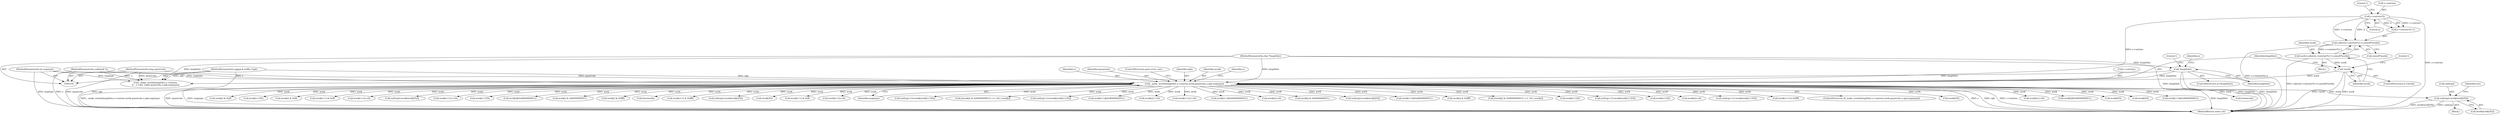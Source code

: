 digraph "1_Android_eeb4e45d5683f88488c083ecf142dc89bc3f0b47@array" {
"1000779" [label="(Call,out[top]=work[work[i]*2])"];
"1000210" [label="(Call,_make_words(lengthlist,s->entries,work,quantvals,s,opb,maptype))"];
"1000114" [label="(Call,!lengthlist)"];
"1000106" [label="(MethodParameterIn,char *lengthlist)"];
"1000195" [label="(Call,s->entries*2)"];
"1000205" [label="(Call,!work)"];
"1000191" [label="(Call,work=calloc((s->entries*2+1),sizeof(*work)))"];
"1000193" [label="(Call,calloc((s->entries*2+1),sizeof(*work)))"];
"1000107" [label="(MethodParameterIn,long quantvals)"];
"1000105" [label="(MethodParameterIn,codebook *s)"];
"1000108" [label="(MethodParameterIn,oggpack_buffer *opb)"];
"1000109" [label="(MethodParameterIn,int maptype)"];
"1000224" [label="(Identifier,s)"];
"1000204" [label="(ControlStructure,if (!work))"];
"1000438" [label="(Call,work[i]>>8)"];
"1000359" [label="(Call,work[i] & 0x80000000UL)"];
"1000544" [label="(Call,out[top]=work[work[i]*2])"];
"1000768" [label="(Call,work[i+1]&0x80000000UL)"];
"1000780" [label="(Call,out[top])"];
"1000760" [label="(Call,work[i] & 0xffff)"];
"1000357" [label="(Call,((work[i] & 0x80000000UL) >> 16) | work[i])"];
"1000609" [label="(Call,work[i+1]*2)"];
"1000739" [label="(Call,out[top+1]=work[work[i+1]*2])"];
"1000201" [label="(Call,sizeof(*work))"];
"1000747" [label="(Call,work[i+1]*2)"];
"1000497" [label="(Call,work[i]>>8)"];
"1000109" [label="(MethodParameterIn,int maptype)"];
"1000836" [label="(Call,out[top+1]=work[work[i+1]*2])"];
"1000199" [label="(Literal,2)"];
"1000813" [label="(Call,work[i+1] & 0xffff)"];
"1000209" [label="(ControlStructure,if(_make_words(lengthlist,s->entries,work,quantvals,s,opb,maptype)))"];
"1000596" [label="(Call,work[i]*2)"];
"1000732" [label="(Call,work[i]>>16)"];
"1000194" [label="(Call,s->entries*2+1)"];
"1000649" [label="(Call,work[i]&0x80000000UL)"];
"1000115" [label="(Identifier,lengthlist)"];
"1000212" [label="(Call,s->entries)"];
"1000191" [label="(Call,work=calloc((s->entries*2+1),sizeof(*work)))"];
"1000105" [label="(MethodParameterIn,codebook *s)"];
"1000217" [label="(Identifier,s)"];
"1000550" [label="(Call,work[i]*2)"];
"1000792" [label="(Identifier,out)"];
"1000117" [label="(Literal,1)"];
"1000107" [label="(MethodParameterIn,long quantvals)"];
"1000831" [label="(Call,work[i]*2)"];
"1000656" [label="(Call,work[i+1]&0x80000000UL)"];
"1000779" [label="(Call,out[top]=work[work[i]*2])"];
"1000216" [label="(Identifier,quantvals)"];
"1000865" [label="(MethodReturn,static int)"];
"1000114" [label="(Call,!lengthlist)"];
"1000856" [label="(Call,free(work))"];
"1000200" [label="(Literal,1)"];
"1000525" [label="(Call,work[i] & 0xff)"];
"1000195" [label="(Call,s->entries*2)"];
"1000110" [label="(Block,)"];
"1000211" [label="(Identifier,lengthlist)"];
"1000844" [label="(Call,work[i+1]*2)"];
"1000108" [label="(MethodParameterIn,oggpack_buffer *opb)"];
"1000468" [label="(Call,work[i] & 0xff)"];
"1000783" [label="(Call,work[work[i]*2])"];
"1000121" [label="(Identifier,s)"];
"1000196" [label="(Call,s->entries)"];
"1000479" [label="(Call,work[i+1] & 0xff)"];
"1000149" [label="(Call,_make_words(lengthlist,s->entries,\n\t\t   s->dec_table,quantvals,s,opb,maptype))"];
"1000563" [label="(Call,work[i+1]>>8)"];
"1000193" [label="(Call,calloc((s->entries*2+1),sizeof(*work)))"];
"1000590" [label="(Call,out[top]=work[work[i]*2])"];
"1000798" [label="(Call,work[i+1]>>16)"];
"1000512" [label="(Call,work[i+1]*2)"];
"1000414" [label="(Call,work[i]&0x80000000UL)"];
"1000192" [label="(Identifier,work)"];
"1000321" [label="(Call,work[i] & 0x80000000UL)"];
"1000703" [label="(Call,work[i] & 0xffff)"];
"1000220" [label="(ControlStructure,goto error_out;)"];
"1000218" [label="(Identifier,opb)"];
"1000210" [label="(Call,_make_words(lengthlist,s->entries,work,quantvals,s,opb,maptype))"];
"1000861" [label="(Call,free(work))"];
"1000714" [label="(Call,work[i+1] & 0xffff)"];
"1000825" [label="(Call,out[top]=work[work[i]*2])"];
"1000785" [label="(Call,work[i]*2)"];
"1000578" [label="(Call,work[i+1] & 0xff)"];
"1000453" [label="(Call,work[i+1]>>8)"];
"1000219" [label="(Identifier,maptype)"];
"1000205" [label="(Call,!work)"];
"1000601" [label="(Call,out[top+1]=work[work[i+1]*2])"];
"1000775" [label="(Block,)"];
"1000106" [label="(MethodParameterIn,char *lengthlist)"];
"1000215" [label="(Identifier,work)"];
"1000206" [label="(Identifier,work)"];
"1000319" [label="(Call,((work[i] & 0x80000000UL) >> 24) | work[i])"];
"1000113" [label="(ControlStructure,if (!lengthlist))"];
"1000504" [label="(Call,out[top+1]=work[work[i+1]*2])"];
"1000421" [label="(Call,work[i+1]&0x80000000UL)"];
"1000673" [label="(Call,work[i]>>16)"];
"1000208" [label="(Literal,1)"];
"1000688" [label="(Call,work[i+1]>>16)"];
"1000533" [label="(Call,work[i+1]&0x80000000UL)"];
"1000779" -> "1000775"  [label="AST: "];
"1000779" -> "1000783"  [label="CFG: "];
"1000780" -> "1000779"  [label="AST: "];
"1000783" -> "1000779"  [label="AST: "];
"1000792" -> "1000779"  [label="CFG: "];
"1000779" -> "1000865"  [label="DDG: out[top]"];
"1000779" -> "1000865"  [label="DDG: work[work[i]*2]"];
"1000210" -> "1000779"  [label="DDG: work"];
"1000210" -> "1000209"  [label="AST: "];
"1000210" -> "1000219"  [label="CFG: "];
"1000211" -> "1000210"  [label="AST: "];
"1000212" -> "1000210"  [label="AST: "];
"1000215" -> "1000210"  [label="AST: "];
"1000216" -> "1000210"  [label="AST: "];
"1000217" -> "1000210"  [label="AST: "];
"1000218" -> "1000210"  [label="AST: "];
"1000219" -> "1000210"  [label="AST: "];
"1000220" -> "1000210"  [label="CFG: "];
"1000224" -> "1000210"  [label="CFG: "];
"1000210" -> "1000865"  [label="DDG: _make_words(lengthlist,s->entries,work,quantvals,s,opb,maptype)"];
"1000210" -> "1000865"  [label="DDG: quantvals"];
"1000210" -> "1000865"  [label="DDG: maptype"];
"1000210" -> "1000865"  [label="DDG: s"];
"1000210" -> "1000865"  [label="DDG: opb"];
"1000210" -> "1000865"  [label="DDG: s->entries"];
"1000210" -> "1000865"  [label="DDG: lengthlist"];
"1000114" -> "1000210"  [label="DDG: lengthlist"];
"1000106" -> "1000210"  [label="DDG: lengthlist"];
"1000195" -> "1000210"  [label="DDG: s->entries"];
"1000205" -> "1000210"  [label="DDG: work"];
"1000107" -> "1000210"  [label="DDG: quantvals"];
"1000105" -> "1000210"  [label="DDG: s"];
"1000108" -> "1000210"  [label="DDG: opb"];
"1000109" -> "1000210"  [label="DDG: maptype"];
"1000210" -> "1000321"  [label="DDG: work"];
"1000210" -> "1000319"  [label="DDG: work"];
"1000210" -> "1000359"  [label="DDG: work"];
"1000210" -> "1000357"  [label="DDG: work"];
"1000210" -> "1000414"  [label="DDG: work"];
"1000210" -> "1000421"  [label="DDG: work"];
"1000210" -> "1000438"  [label="DDG: work"];
"1000210" -> "1000453"  [label="DDG: work"];
"1000210" -> "1000468"  [label="DDG: work"];
"1000210" -> "1000479"  [label="DDG: work"];
"1000210" -> "1000497"  [label="DDG: work"];
"1000210" -> "1000504"  [label="DDG: work"];
"1000210" -> "1000512"  [label="DDG: work"];
"1000210" -> "1000525"  [label="DDG: work"];
"1000210" -> "1000533"  [label="DDG: work"];
"1000210" -> "1000544"  [label="DDG: work"];
"1000210" -> "1000550"  [label="DDG: work"];
"1000210" -> "1000563"  [label="DDG: work"];
"1000210" -> "1000578"  [label="DDG: work"];
"1000210" -> "1000590"  [label="DDG: work"];
"1000210" -> "1000596"  [label="DDG: work"];
"1000210" -> "1000601"  [label="DDG: work"];
"1000210" -> "1000609"  [label="DDG: work"];
"1000210" -> "1000649"  [label="DDG: work"];
"1000210" -> "1000656"  [label="DDG: work"];
"1000210" -> "1000673"  [label="DDG: work"];
"1000210" -> "1000688"  [label="DDG: work"];
"1000210" -> "1000703"  [label="DDG: work"];
"1000210" -> "1000714"  [label="DDG: work"];
"1000210" -> "1000732"  [label="DDG: work"];
"1000210" -> "1000739"  [label="DDG: work"];
"1000210" -> "1000747"  [label="DDG: work"];
"1000210" -> "1000760"  [label="DDG: work"];
"1000210" -> "1000768"  [label="DDG: work"];
"1000210" -> "1000785"  [label="DDG: work"];
"1000210" -> "1000798"  [label="DDG: work"];
"1000210" -> "1000813"  [label="DDG: work"];
"1000210" -> "1000825"  [label="DDG: work"];
"1000210" -> "1000831"  [label="DDG: work"];
"1000210" -> "1000836"  [label="DDG: work"];
"1000210" -> "1000844"  [label="DDG: work"];
"1000210" -> "1000856"  [label="DDG: work"];
"1000210" -> "1000861"  [label="DDG: work"];
"1000114" -> "1000113"  [label="AST: "];
"1000114" -> "1000115"  [label="CFG: "];
"1000115" -> "1000114"  [label="AST: "];
"1000117" -> "1000114"  [label="CFG: "];
"1000121" -> "1000114"  [label="CFG: "];
"1000114" -> "1000865"  [label="DDG: !lengthlist"];
"1000114" -> "1000865"  [label="DDG: lengthlist"];
"1000106" -> "1000114"  [label="DDG: lengthlist"];
"1000114" -> "1000149"  [label="DDG: lengthlist"];
"1000106" -> "1000104"  [label="AST: "];
"1000106" -> "1000865"  [label="DDG: lengthlist"];
"1000106" -> "1000149"  [label="DDG: lengthlist"];
"1000195" -> "1000194"  [label="AST: "];
"1000195" -> "1000199"  [label="CFG: "];
"1000196" -> "1000195"  [label="AST: "];
"1000199" -> "1000195"  [label="AST: "];
"1000200" -> "1000195"  [label="CFG: "];
"1000195" -> "1000865"  [label="DDG: s->entries"];
"1000195" -> "1000193"  [label="DDG: s->entries"];
"1000195" -> "1000193"  [label="DDG: 2"];
"1000195" -> "1000194"  [label="DDG: s->entries"];
"1000195" -> "1000194"  [label="DDG: 2"];
"1000205" -> "1000204"  [label="AST: "];
"1000205" -> "1000206"  [label="CFG: "];
"1000206" -> "1000205"  [label="AST: "];
"1000208" -> "1000205"  [label="CFG: "];
"1000211" -> "1000205"  [label="CFG: "];
"1000205" -> "1000865"  [label="DDG: work"];
"1000205" -> "1000865"  [label="DDG: !work"];
"1000191" -> "1000205"  [label="DDG: work"];
"1000191" -> "1000110"  [label="AST: "];
"1000191" -> "1000193"  [label="CFG: "];
"1000192" -> "1000191"  [label="AST: "];
"1000193" -> "1000191"  [label="AST: "];
"1000206" -> "1000191"  [label="CFG: "];
"1000191" -> "1000865"  [label="DDG: calloc((s->entries*2+1),sizeof(*work))"];
"1000193" -> "1000191"  [label="DDG: s->entries*2+1"];
"1000193" -> "1000201"  [label="CFG: "];
"1000194" -> "1000193"  [label="AST: "];
"1000201" -> "1000193"  [label="AST: "];
"1000193" -> "1000865"  [label="DDG: s->entries*2+1"];
"1000107" -> "1000104"  [label="AST: "];
"1000107" -> "1000865"  [label="DDG: quantvals"];
"1000107" -> "1000149"  [label="DDG: quantvals"];
"1000105" -> "1000104"  [label="AST: "];
"1000105" -> "1000865"  [label="DDG: s"];
"1000105" -> "1000149"  [label="DDG: s"];
"1000108" -> "1000104"  [label="AST: "];
"1000108" -> "1000865"  [label="DDG: opb"];
"1000108" -> "1000149"  [label="DDG: opb"];
"1000109" -> "1000104"  [label="AST: "];
"1000109" -> "1000865"  [label="DDG: maptype"];
"1000109" -> "1000149"  [label="DDG: maptype"];
}
